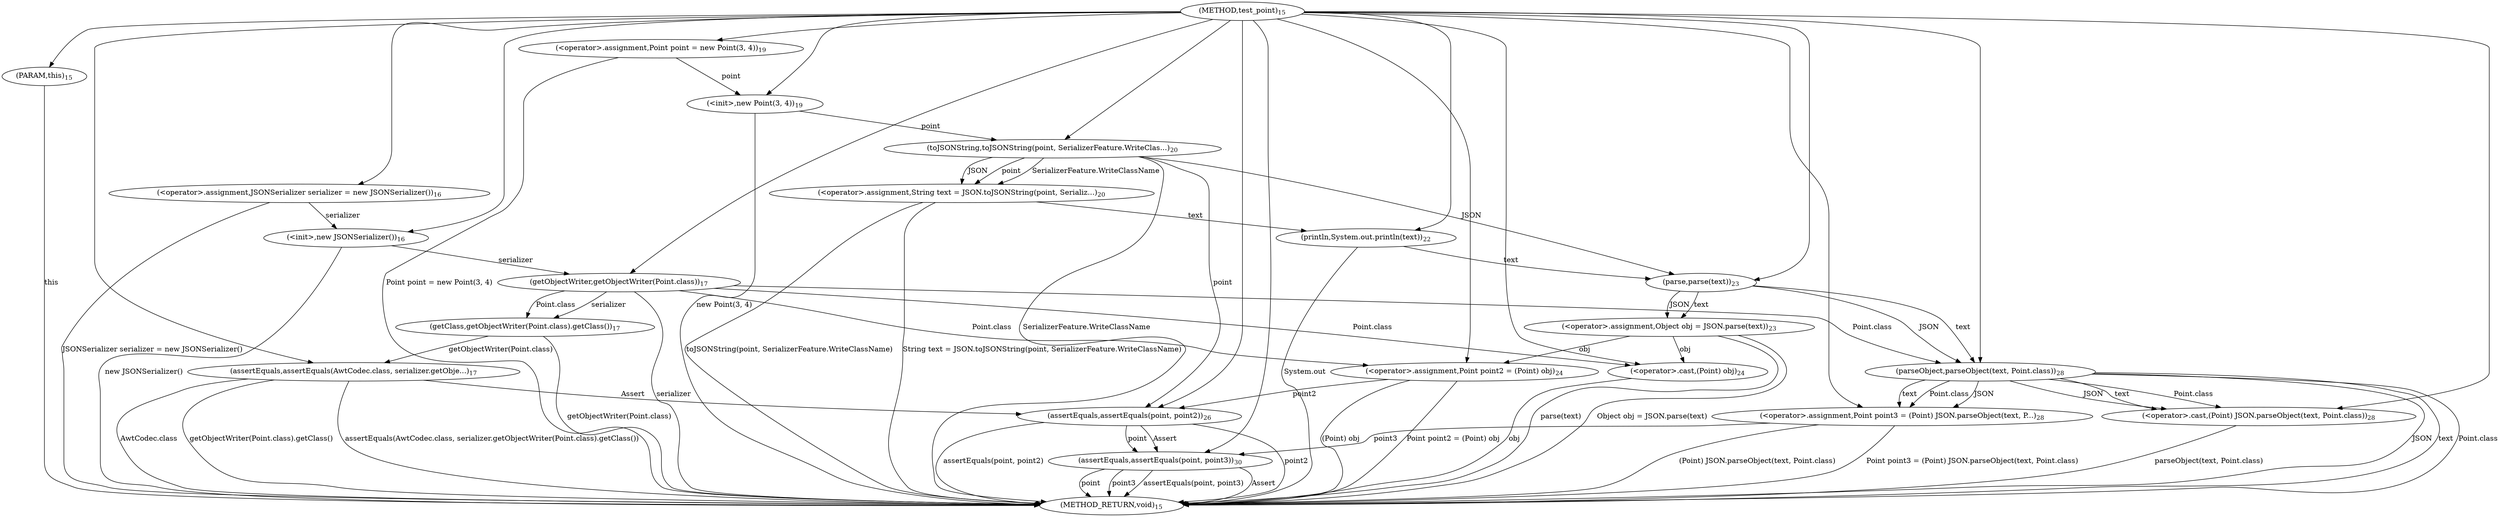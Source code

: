 digraph "test_point" {  
"25" [label = <(METHOD,test_point)<SUB>15</SUB>> ]
"100" [label = <(METHOD_RETURN,void)<SUB>15</SUB>> ]
"26" [label = <(PARAM,this)<SUB>15</SUB>> ]
"29" [label = <(&lt;operator&gt;.assignment,JSONSerializer serializer = new JSONSerializer())<SUB>16</SUB>> ]
"32" [label = <(&lt;init&gt;,new JSONSerializer())<SUB>16</SUB>> ]
"34" [label = <(assertEquals,assertEquals(AwtCodec.class, serializer.getObje...)<SUB>17</SUB>> ]
"46" [label = <(&lt;operator&gt;.assignment,Point point = new Point(3, 4))<SUB>19</SUB>> ]
"49" [label = <(&lt;init&gt;,new Point(3, 4))<SUB>19</SUB>> ]
"54" [label = <(&lt;operator&gt;.assignment,String text = JSON.toJSONString(point, Serializ...)<SUB>20</SUB>> ]
"62" [label = <(println,System.out.println(text))<SUB>22</SUB>> ]
"68" [label = <(&lt;operator&gt;.assignment,Object obj = JSON.parse(text))<SUB>23</SUB>> ]
"74" [label = <(&lt;operator&gt;.assignment,Point point2 = (Point) obj)<SUB>24</SUB>> ]
"79" [label = <(assertEquals,assertEquals(point, point2))<SUB>26</SUB>> ]
"84" [label = <(&lt;operator&gt;.assignment,Point point3 = (Point) JSON.parseObject(text, P...)<SUB>28</SUB>> ]
"94" [label = <(assertEquals,assertEquals(point, point3))<SUB>30</SUB>> ]
"29" [label = <(&lt;operator&gt;.assignment,JSONSerializer serializer = new JSONSerializer())<SUB>16</SUB>> ]
"29" [label = <(&lt;operator&gt;.assignment,JSONSerializer serializer = new JSONSerializer())<SUB>16</SUB>> ]
"32" [label = <(&lt;init&gt;,new JSONSerializer())<SUB>16</SUB>> ]
"34" [label = <(assertEquals,assertEquals(AwtCodec.class, serializer.getObje...)<SUB>17</SUB>> ]
"34" [label = <(assertEquals,assertEquals(AwtCodec.class, serializer.getObje...)<SUB>17</SUB>> ]
"34" [label = <(assertEquals,assertEquals(AwtCodec.class, serializer.getObje...)<SUB>17</SUB>> ]
"46" [label = <(&lt;operator&gt;.assignment,Point point = new Point(3, 4))<SUB>19</SUB>> ]
"46" [label = <(&lt;operator&gt;.assignment,Point point = new Point(3, 4))<SUB>19</SUB>> ]
"49" [label = <(&lt;init&gt;,new Point(3, 4))<SUB>19</SUB>> ]
"49" [label = <(&lt;init&gt;,new Point(3, 4))<SUB>19</SUB>> ]
"49" [label = <(&lt;init&gt;,new Point(3, 4))<SUB>19</SUB>> ]
"54" [label = <(&lt;operator&gt;.assignment,String text = JSON.toJSONString(point, Serializ...)<SUB>20</SUB>> ]
"54" [label = <(&lt;operator&gt;.assignment,String text = JSON.toJSONString(point, Serializ...)<SUB>20</SUB>> ]
"62" [label = <(println,System.out.println(text))<SUB>22</SUB>> ]
"62" [label = <(println,System.out.println(text))<SUB>22</SUB>> ]
"68" [label = <(&lt;operator&gt;.assignment,Object obj = JSON.parse(text))<SUB>23</SUB>> ]
"68" [label = <(&lt;operator&gt;.assignment,Object obj = JSON.parse(text))<SUB>23</SUB>> ]
"74" [label = <(&lt;operator&gt;.assignment,Point point2 = (Point) obj)<SUB>24</SUB>> ]
"74" [label = <(&lt;operator&gt;.assignment,Point point2 = (Point) obj)<SUB>24</SUB>> ]
"79" [label = <(assertEquals,assertEquals(point, point2))<SUB>26</SUB>> ]
"79" [label = <(assertEquals,assertEquals(point, point2))<SUB>26</SUB>> ]
"79" [label = <(assertEquals,assertEquals(point, point2))<SUB>26</SUB>> ]
"84" [label = <(&lt;operator&gt;.assignment,Point point3 = (Point) JSON.parseObject(text, P...)<SUB>28</SUB>> ]
"84" [label = <(&lt;operator&gt;.assignment,Point point3 = (Point) JSON.parseObject(text, P...)<SUB>28</SUB>> ]
"94" [label = <(assertEquals,assertEquals(point, point3))<SUB>30</SUB>> ]
"94" [label = <(assertEquals,assertEquals(point, point3))<SUB>30</SUB>> ]
"94" [label = <(assertEquals,assertEquals(point, point3))<SUB>30</SUB>> ]
"39" [label = <(getClass,getObjectWriter(Point.class).getClass())<SUB>17</SUB>> ]
"56" [label = <(toJSONString,toJSONString(point, SerializerFeature.WriteClas...)<SUB>20</SUB>> ]
"56" [label = <(toJSONString,toJSONString(point, SerializerFeature.WriteClas...)<SUB>20</SUB>> ]
"56" [label = <(toJSONString,toJSONString(point, SerializerFeature.WriteClas...)<SUB>20</SUB>> ]
"70" [label = <(parse,parse(text))<SUB>23</SUB>> ]
"70" [label = <(parse,parse(text))<SUB>23</SUB>> ]
"76" [label = <(&lt;operator&gt;.cast,(Point) obj)<SUB>24</SUB>> ]
"76" [label = <(&lt;operator&gt;.cast,(Point) obj)<SUB>24</SUB>> ]
"86" [label = <(&lt;operator&gt;.cast,(Point) JSON.parseObject(text, Point.class))<SUB>28</SUB>> ]
"86" [label = <(&lt;operator&gt;.cast,(Point) JSON.parseObject(text, Point.class))<SUB>28</SUB>> ]
"40" [label = <(getObjectWriter,getObjectWriter(Point.class))<SUB>17</SUB>> ]
"40" [label = <(getObjectWriter,getObjectWriter(Point.class))<SUB>17</SUB>> ]
"88" [label = <(parseObject,parseObject(text, Point.class))<SUB>28</SUB>> ]
"88" [label = <(parseObject,parseObject(text, Point.class))<SUB>28</SUB>> ]
"88" [label = <(parseObject,parseObject(text, Point.class))<SUB>28</SUB>> ]
  "26" -> "100"  [ label = "this"] 
  "29" -> "100"  [ label = "JSONSerializer serializer = new JSONSerializer()"] 
  "32" -> "100"  [ label = "new JSONSerializer()"] 
  "34" -> "100"  [ label = "AwtCodec.class"] 
  "40" -> "100"  [ label = "serializer"] 
  "39" -> "100"  [ label = "getObjectWriter(Point.class)"] 
  "34" -> "100"  [ label = "getObjectWriter(Point.class).getClass()"] 
  "34" -> "100"  [ label = "assertEquals(AwtCodec.class, serializer.getObjectWriter(Point.class).getClass())"] 
  "46" -> "100"  [ label = "Point point = new Point(3, 4)"] 
  "49" -> "100"  [ label = "new Point(3, 4)"] 
  "56" -> "100"  [ label = "SerializerFeature.WriteClassName"] 
  "54" -> "100"  [ label = "toJSONString(point, SerializerFeature.WriteClassName)"] 
  "54" -> "100"  [ label = "String text = JSON.toJSONString(point, SerializerFeature.WriteClassName)"] 
  "62" -> "100"  [ label = "System.out"] 
  "68" -> "100"  [ label = "parse(text)"] 
  "68" -> "100"  [ label = "Object obj = JSON.parse(text)"] 
  "76" -> "100"  [ label = "obj"] 
  "74" -> "100"  [ label = "(Point) obj"] 
  "74" -> "100"  [ label = "Point point2 = (Point) obj"] 
  "79" -> "100"  [ label = "point2"] 
  "79" -> "100"  [ label = "assertEquals(point, point2)"] 
  "88" -> "100"  [ label = "JSON"] 
  "88" -> "100"  [ label = "text"] 
  "88" -> "100"  [ label = "Point.class"] 
  "86" -> "100"  [ label = "parseObject(text, Point.class)"] 
  "84" -> "100"  [ label = "(Point) JSON.parseObject(text, Point.class)"] 
  "84" -> "100"  [ label = "Point point3 = (Point) JSON.parseObject(text, Point.class)"] 
  "94" -> "100"  [ label = "Assert"] 
  "94" -> "100"  [ label = "point"] 
  "94" -> "100"  [ label = "point3"] 
  "94" -> "100"  [ label = "assertEquals(point, point3)"] 
  "25" -> "26" 
  "25" -> "29" 
  "25" -> "46" 
  "56" -> "54"  [ label = "JSON"] 
  "56" -> "54"  [ label = "point"] 
  "56" -> "54"  [ label = "SerializerFeature.WriteClassName"] 
  "70" -> "68"  [ label = "JSON"] 
  "70" -> "68"  [ label = "text"] 
  "40" -> "74"  [ label = "Point.class"] 
  "25" -> "74" 
  "68" -> "74"  [ label = "obj"] 
  "88" -> "84"  [ label = "Point.class"] 
  "25" -> "84" 
  "88" -> "84"  [ label = "JSON"] 
  "88" -> "84"  [ label = "text"] 
  "29" -> "32"  [ label = "serializer"] 
  "25" -> "32" 
  "25" -> "34" 
  "39" -> "34"  [ label = "getObjectWriter(Point.class)"] 
  "46" -> "49"  [ label = "point"] 
  "25" -> "49" 
  "54" -> "62"  [ label = "text"] 
  "25" -> "62" 
  "34" -> "79"  [ label = "Assert"] 
  "25" -> "79" 
  "56" -> "79"  [ label = "point"] 
  "74" -> "79"  [ label = "point2"] 
  "79" -> "94"  [ label = "Assert"] 
  "25" -> "94" 
  "79" -> "94"  [ label = "point"] 
  "84" -> "94"  [ label = "point3"] 
  "40" -> "39"  [ label = "serializer"] 
  "40" -> "39"  [ label = "Point.class"] 
  "25" -> "56" 
  "49" -> "56"  [ label = "point"] 
  "56" -> "70"  [ label = "JSON"] 
  "25" -> "70" 
  "62" -> "70"  [ label = "text"] 
  "40" -> "76"  [ label = "Point.class"] 
  "25" -> "76" 
  "68" -> "76"  [ label = "obj"] 
  "88" -> "86"  [ label = "Point.class"] 
  "25" -> "86" 
  "88" -> "86"  [ label = "JSON"] 
  "88" -> "86"  [ label = "text"] 
  "32" -> "40"  [ label = "serializer"] 
  "25" -> "40" 
  "70" -> "88"  [ label = "JSON"] 
  "25" -> "88" 
  "70" -> "88"  [ label = "text"] 
  "40" -> "88"  [ label = "Point.class"] 
}
